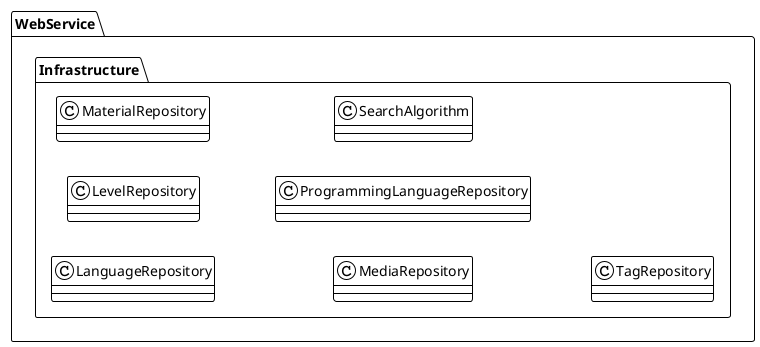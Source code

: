 @startuml
!theme plain
left to right direction
package WebService.Infrastructure  {
    class LanguageRepository
    class LevelRepository
    class MaterialRepository
    class MediaRepository
    class ProgrammingLanguageRepository
    class SearchAlgorithm
    class TagRepository
}

@enduml